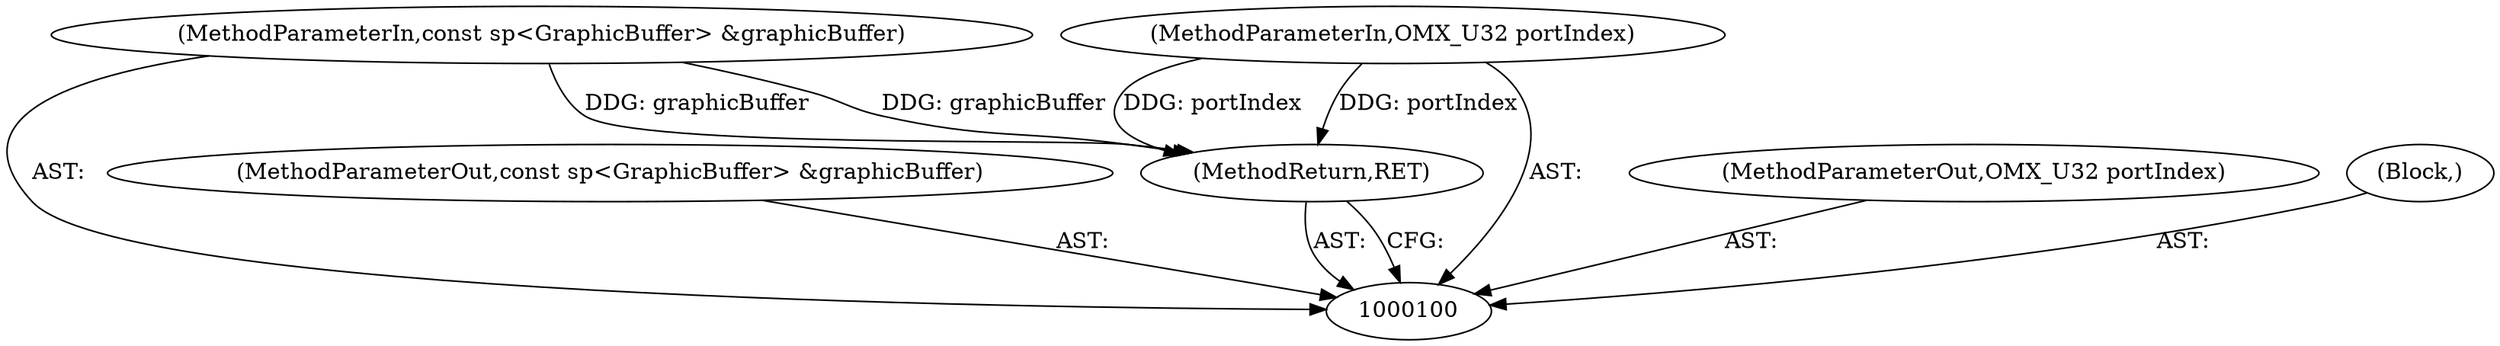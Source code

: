 digraph "0_Android_0f177948ae2640bfe4d70f8e4248e106406b3b0a_1" {
"1000101" [label="(MethodParameterIn,const sp<GraphicBuffer> &graphicBuffer)"];
"1000110" [label="(MethodParameterOut,const sp<GraphicBuffer> &graphicBuffer)"];
"1000104" [label="(MethodReturn,RET)"];
"1000102" [label="(MethodParameterIn,OMX_U32 portIndex)"];
"1000111" [label="(MethodParameterOut,OMX_U32 portIndex)"];
"1000103" [label="(Block,)"];
"1000101" -> "1000100"  [label="AST: "];
"1000101" -> "1000104"  [label="DDG: graphicBuffer"];
"1000110" -> "1000100"  [label="AST: "];
"1000104" -> "1000100"  [label="AST: "];
"1000104" -> "1000100"  [label="CFG: "];
"1000102" -> "1000104"  [label="DDG: portIndex"];
"1000101" -> "1000104"  [label="DDG: graphicBuffer"];
"1000102" -> "1000100"  [label="AST: "];
"1000102" -> "1000104"  [label="DDG: portIndex"];
"1000111" -> "1000100"  [label="AST: "];
"1000103" -> "1000100"  [label="AST: "];
}

